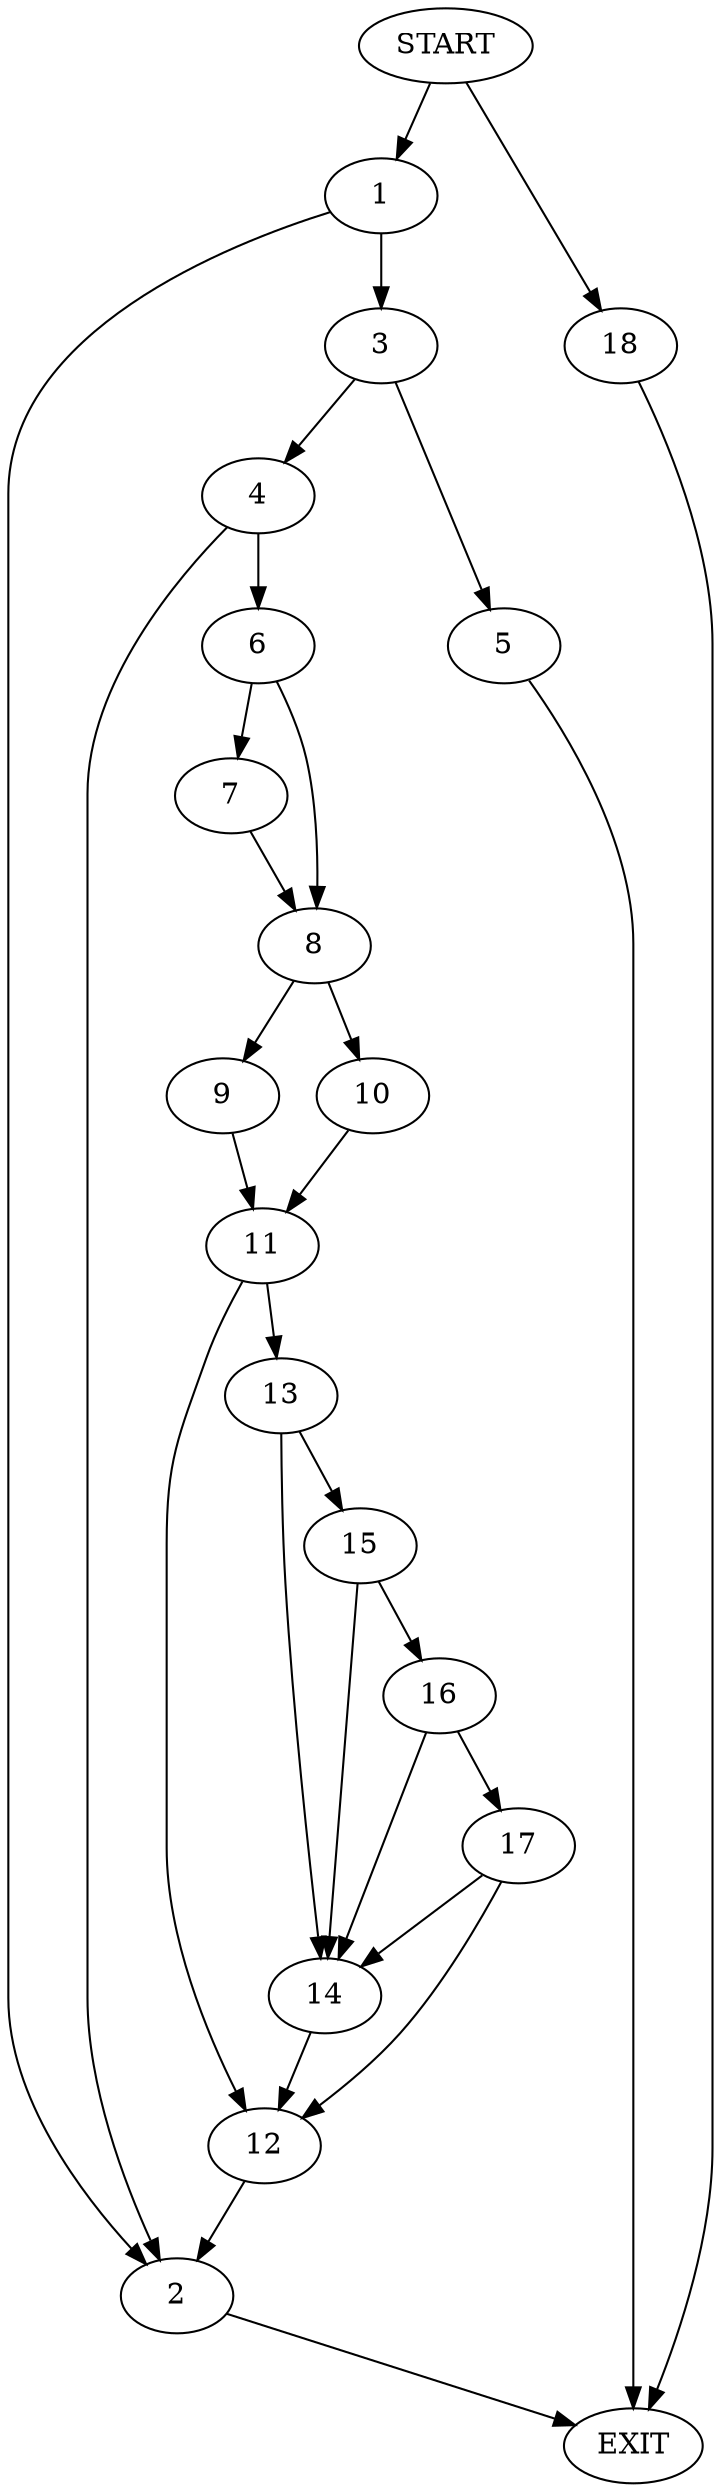 digraph {
0 [label="START"]
19 [label="EXIT"]
0 -> 1
1 -> 2
1 -> 3
2 -> 19
3 -> 4
3 -> 5
4 -> 2
4 -> 6
5 -> 19
6 -> 7
6 -> 8
8 -> 9
8 -> 10
7 -> 8
9 -> 11
10 -> 11
11 -> 12
11 -> 13
12 -> 2
13 -> 14
13 -> 15
15 -> 16
15 -> 14
14 -> 12
16 -> 17
16 -> 14
17 -> 12
17 -> 14
0 -> 18
18 -> 19
}
